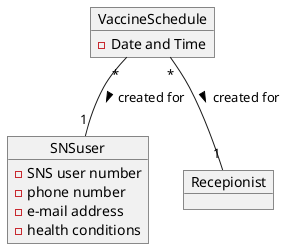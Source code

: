 @startuml
object SNSuser{
-SNS user number
-phone number
-e-mail address
-health conditions
}

object VaccineSchedule{
-Date and Time
}

object Recepionist

VaccineSchedule"*" -- "1"SNSuser: > created for
VaccineSchedule"*" -- "1"Recepionist: > created for

@enduml